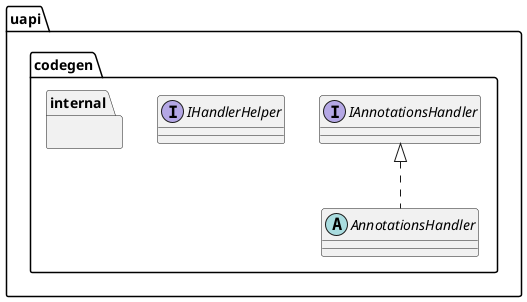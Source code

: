 @startuml Module for uapi.codegen

!startsub API
namespace uapi.codegen {
    interface IAnnotationsHandler
    abstract class AnnotationsHandler
    interface IHandlerHelper

    IAnnotationsHandler <|.. AnnotationsHandler
}
!endsub

!startsub IMPL
namespace uapi.codegen.internal {

}
!endsub

@enduml